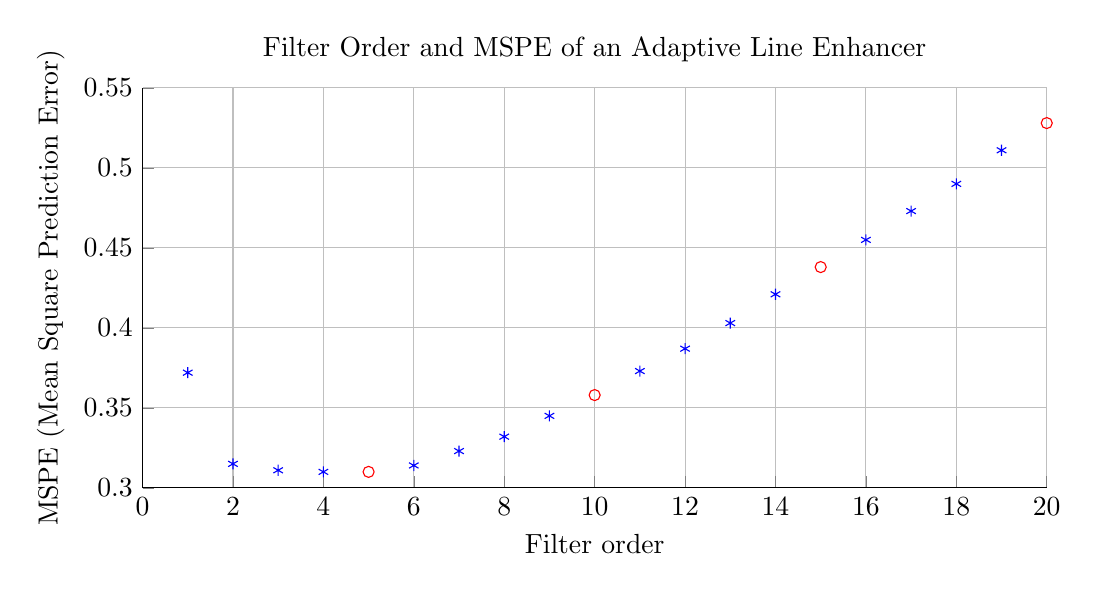 % This file was created by matlab2tikz v0.4.7 (commit 1fe4f59b3318f420f97af7fe257e27c8a5568af7) running on MATLAB 8.3.
% Copyright (c) 2008--2014, Nico Schlömer <nico.schloemer@gmail.com>
% All rights reserved.
% Minimal pgfplots version: 1.3
% 
% The latest updates can be retrieved from
%   http://www.mathworks.com/matlabcentral/fileexchange/22022-matlab2tikz
% where you can also make suggestions and rate matlab2tikz.
% 
\begin{tikzpicture}

\begin{axis}[%
width=4.521in,
height=2in,
scale only axis,
xmin=0,
xmax=20,
xlabel={Filter order},
xmajorgrids,
ymin=0.3,
ymax=0.55,
ylabel={MSPE (Mean Square Prediction Error)},
ymajorgrids,
title={Filter Order and MSPE of an Adaptive Line Enhancer},
axis x line*=bottom,
axis y line*=left
]
\addplot [color=blue,only marks,mark=asterisk,mark options={solid},forget plot]
  table[row sep=crcr]{1	0.372\\
};
\addplot [color=blue,only marks,mark=asterisk,mark options={solid},forget plot]
  table[row sep=crcr]{2	0.315\\
};
\addplot [color=blue,only marks,mark=asterisk,mark options={solid},forget plot]
  table[row sep=crcr]{3	0.311\\
};
\addplot [color=blue,only marks,mark=asterisk,mark options={solid},forget plot]
  table[row sep=crcr]{4	0.31\\
};
\addplot [color=red,only marks,mark=o,mark options={solid},forget plot]
  table[row sep=crcr]{5	0.31\\
};
\addplot [color=blue,only marks,mark=asterisk,mark options={solid},forget plot]
  table[row sep=crcr]{6	0.314\\
};
\addplot [color=blue,only marks,mark=asterisk,mark options={solid},forget plot]
  table[row sep=crcr]{7	0.323\\
};
\addplot [color=blue,only marks,mark=asterisk,mark options={solid},forget plot]
  table[row sep=crcr]{8	0.332\\
};
\addplot [color=blue,only marks,mark=asterisk,mark options={solid},forget plot]
  table[row sep=crcr]{9	0.345\\
};
\addplot [color=red,only marks,mark=o,mark options={solid},forget plot]
  table[row sep=crcr]{10	0.358\\
};
\addplot [color=blue,only marks,mark=asterisk,mark options={solid},forget plot]
  table[row sep=crcr]{11	0.373\\
};
\addplot [color=blue,only marks,mark=asterisk,mark options={solid},forget plot]
  table[row sep=crcr]{12	0.387\\
};
\addplot [color=blue,only marks,mark=asterisk,mark options={solid},forget plot]
  table[row sep=crcr]{13	0.403\\
};
\addplot [color=blue,only marks,mark=asterisk,mark options={solid},forget plot]
  table[row sep=crcr]{14	0.421\\
};
\addplot [color=red,only marks,mark=o,mark options={solid},forget plot]
  table[row sep=crcr]{15	0.438\\
};
\addplot [color=blue,only marks,mark=asterisk,mark options={solid},forget plot]
  table[row sep=crcr]{16	0.455\\
};
\addplot [color=blue,only marks,mark=asterisk,mark options={solid},forget plot]
  table[row sep=crcr]{17	0.473\\
};
\addplot [color=blue,only marks,mark=asterisk,mark options={solid},forget plot]
  table[row sep=crcr]{18	0.49\\
};
\addplot [color=blue,only marks,mark=asterisk,mark options={solid},forget plot]
  table[row sep=crcr]{19	0.511\\
};
\addplot [color=red,only marks,mark=o,mark options={solid},forget plot]
  table[row sep=crcr]{20	0.528\\
};
\end{axis}
\end{tikzpicture}%
